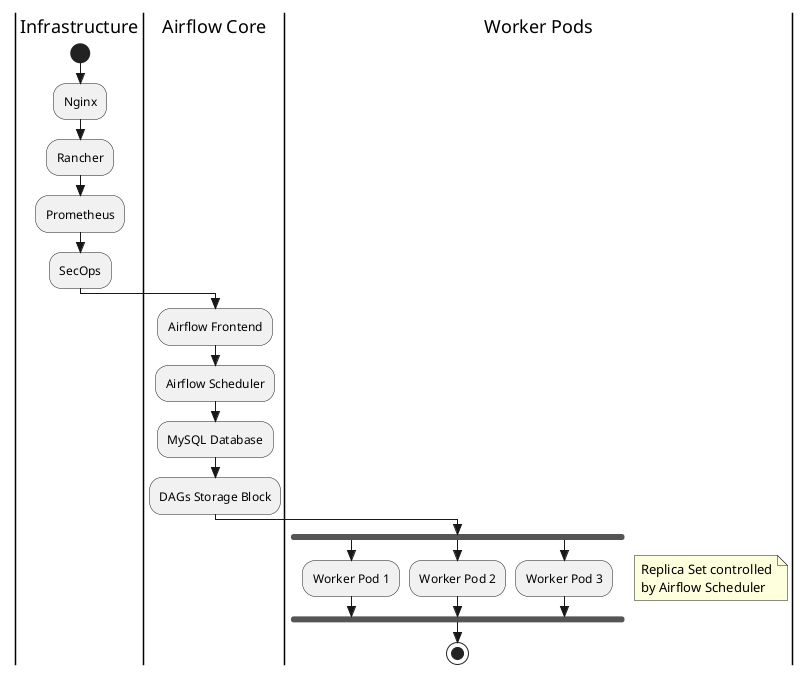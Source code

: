 @startuml Kubernetes Deployment Chart
skinparam style strictuml
skinparam ParticipantPadding 20
skinparam BoxPadding 10

|Infrastructure|
start
:Nginx;
:Rancher;
:Prometheus;
:SecOps;

|Airflow Core|
:Airflow Frontend;
:Airflow Scheduler;
:MySQL Database;
:DAGs Storage Block;

|Worker Pods|
fork
  :Worker Pod 1;
fork again
  :Worker Pod 2;
fork again
  :Worker Pod 3;
end fork
note right: Replica Set controlled\nby Airflow Scheduler

stop
@enduml
